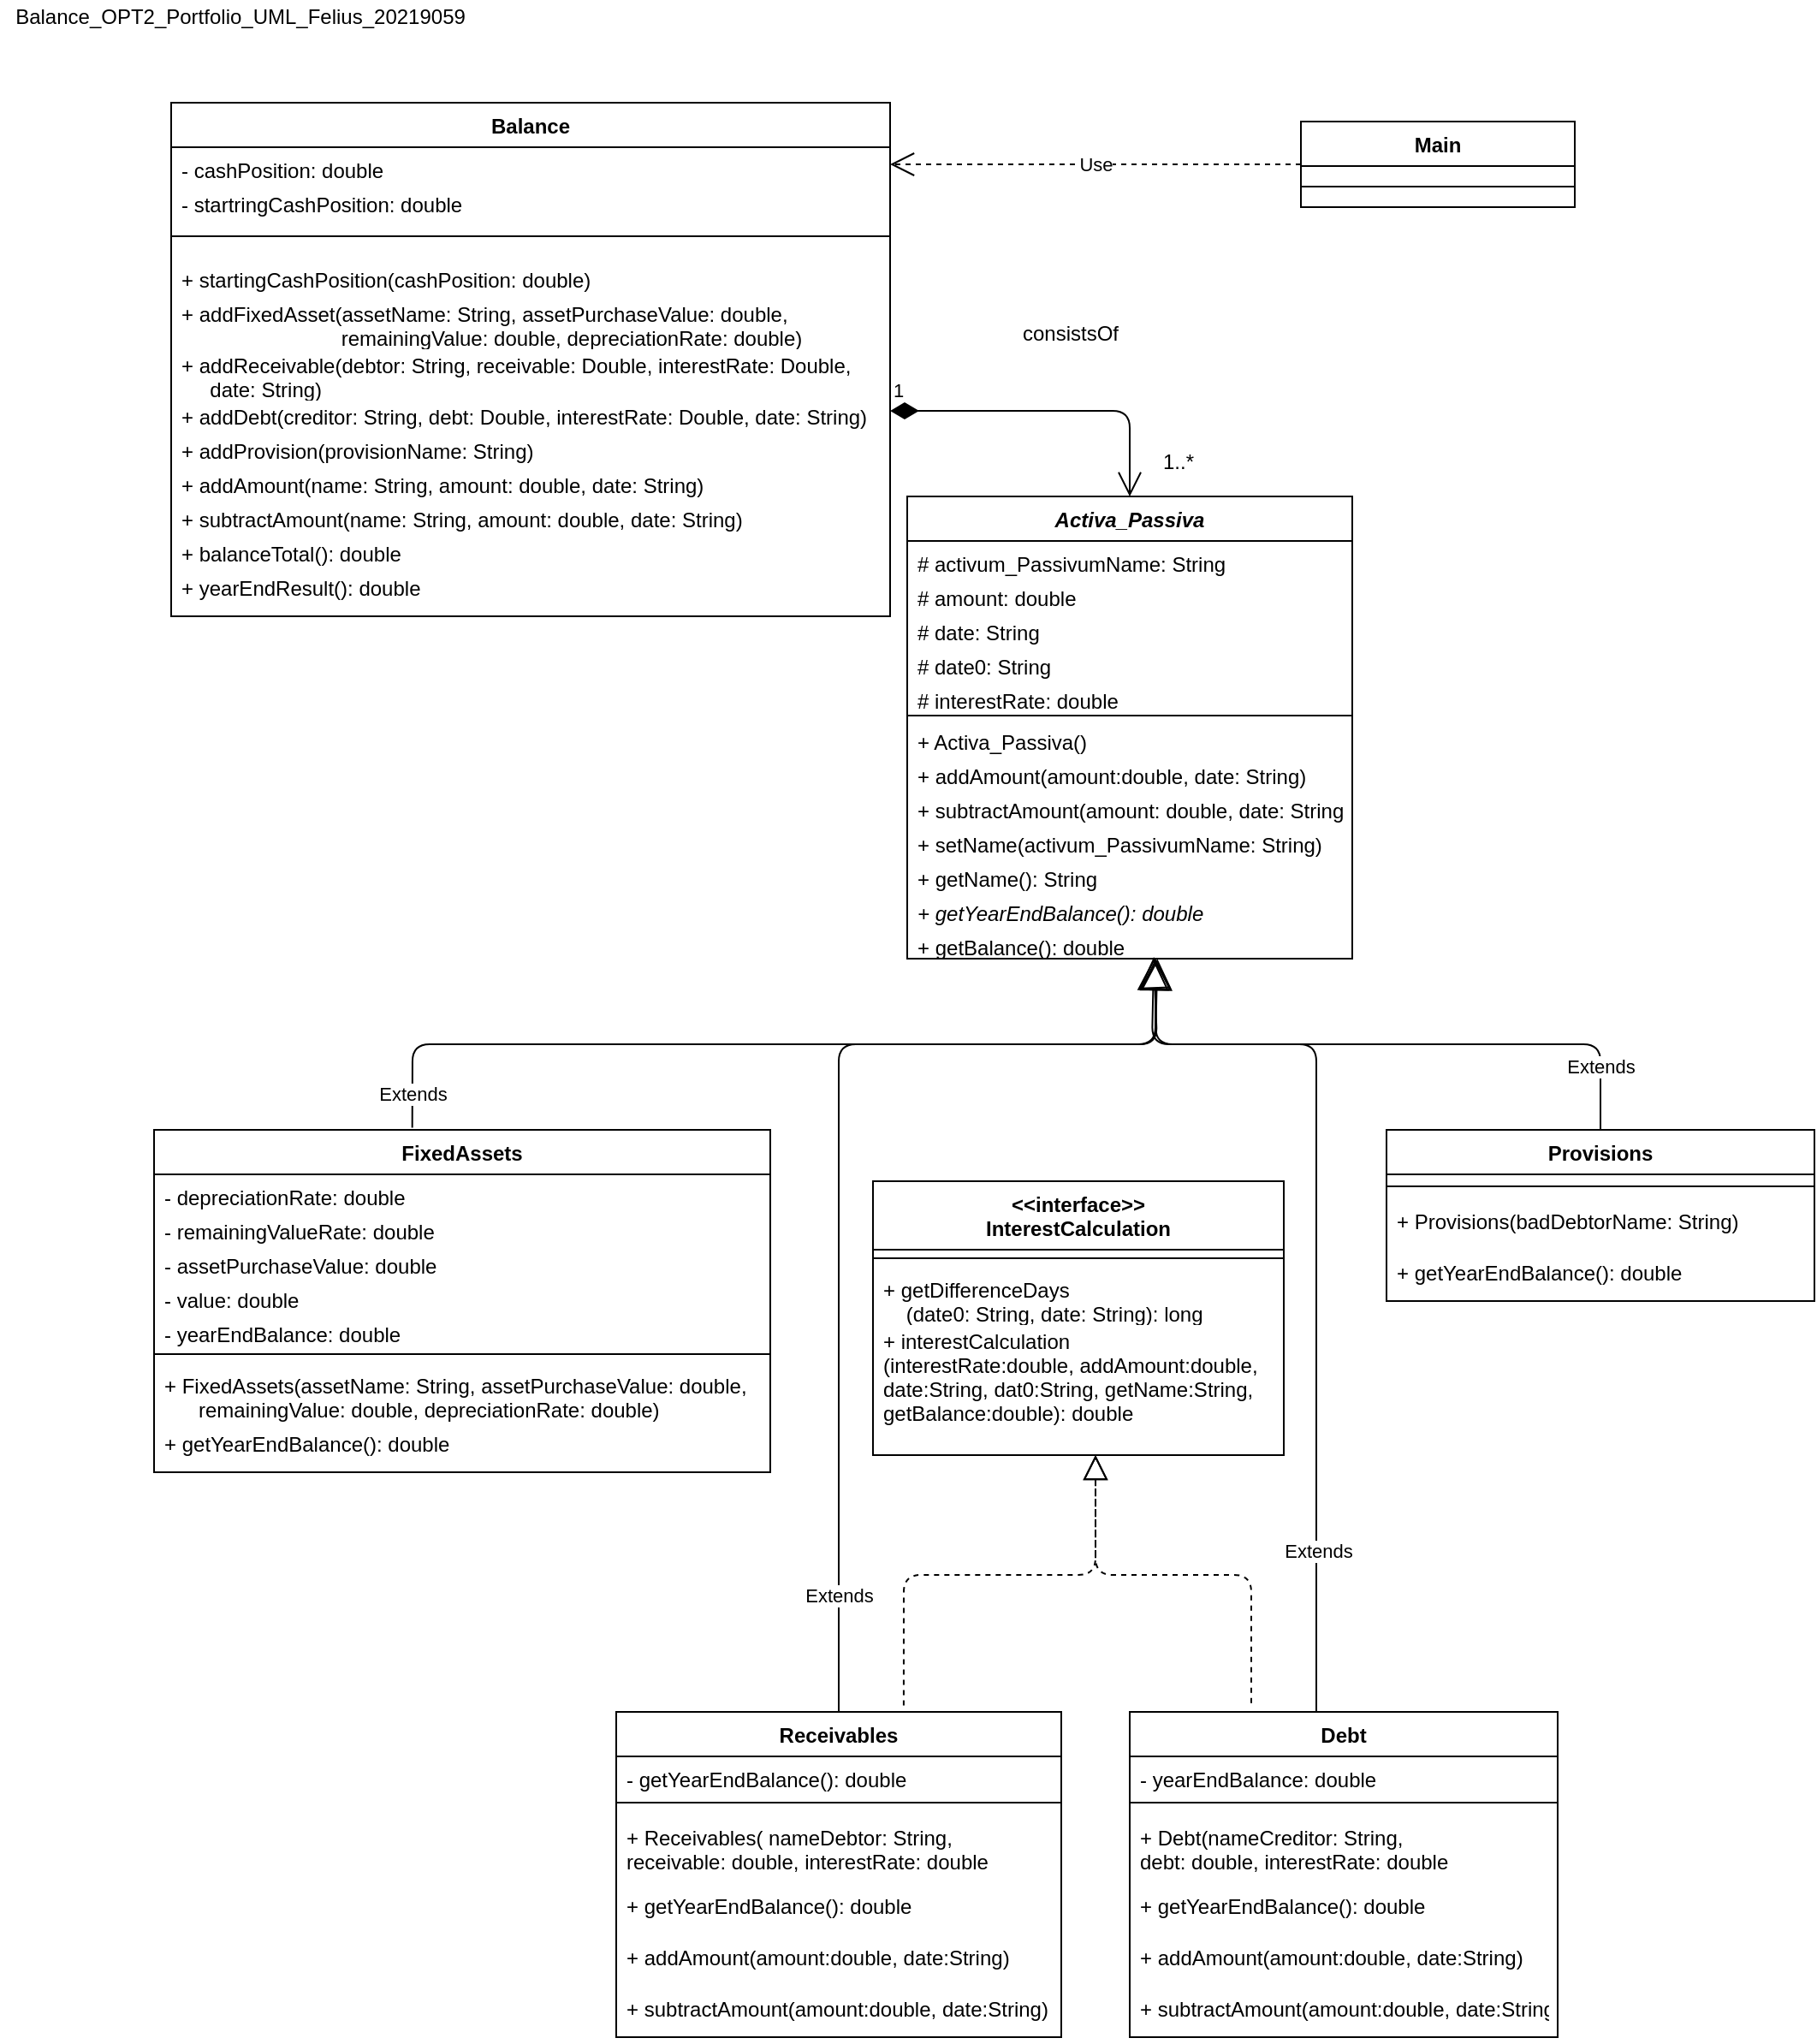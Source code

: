 <mxfile compressed="true" version="14.5.1" type="device"><diagram id="TGea9HWau37XkHUtcOBY" name="Page-1"><mxGraphModel dx="1069" dy="781" grid="1" gridSize="10" guides="1" tooltips="1" connect="1" arrows="1" fold="1" page="1" pageScale="1.7" pageWidth="827" pageHeight="1169" math="0" shadow="0"><root><mxCell id="0"/><mxCell id="1" parent="0"/><mxCell id="JWZrgMWVEKhAITZ-yP2O-1" value="Balance" style="swimlane;fontStyle=1;align=center;verticalAlign=top;childLayout=stackLayout;horizontal=1;startSize=26;horizontalStack=0;resizeParent=1;resizeParentMax=0;resizeLast=0;collapsible=1;marginBottom=0;" parent="1" vertex="1"><mxGeometry x="100" y="80" width="420" height="300" as="geometry"/></mxCell><mxCell id="JWZrgMWVEKhAITZ-yP2O-2" value="- cashPosition: double" style="text;strokeColor=none;fillColor=none;align=left;verticalAlign=top;spacingLeft=4;spacingRight=4;overflow=hidden;rotatable=0;points=[[0,0.5],[1,0.5]];portConstraint=eastwest;" parent="JWZrgMWVEKhAITZ-yP2O-1" vertex="1"><mxGeometry y="26" width="420" height="20" as="geometry"/></mxCell><mxCell id="Y6_XckBF_eRt2L43lbkV-5" value="- startringCashPosition: double" style="text;strokeColor=none;fillColor=none;align=left;verticalAlign=top;spacingLeft=4;spacingRight=4;overflow=hidden;rotatable=0;points=[[0,0.5],[1,0.5]];portConstraint=eastwest;" vertex="1" parent="JWZrgMWVEKhAITZ-yP2O-1"><mxGeometry y="46" width="420" height="20" as="geometry"/></mxCell><mxCell id="JWZrgMWVEKhAITZ-yP2O-3" value="" style="line;strokeWidth=1;fillColor=none;align=left;verticalAlign=middle;spacingTop=-1;spacingLeft=3;spacingRight=3;rotatable=0;labelPosition=right;points=[];portConstraint=eastwest;" parent="JWZrgMWVEKhAITZ-yP2O-1" vertex="1"><mxGeometry y="66" width="420" height="24" as="geometry"/></mxCell><mxCell id="RxFUFsNciQllNmeZRb2d-8" value="+ startingCashPosition(cashPosition: double)" style="text;strokeColor=none;fillColor=none;align=left;verticalAlign=top;spacingLeft=4;spacingRight=4;overflow=hidden;rotatable=0;points=[[0,0.5],[1,0.5]];portConstraint=eastwest;" parent="JWZrgMWVEKhAITZ-yP2O-1" vertex="1"><mxGeometry y="90" width="420" height="20" as="geometry"/></mxCell><mxCell id="JWZrgMWVEKhAITZ-yP2O-4" value="+ addFixedAsset(assetName: String, assetPurchaseValue: double, &#10;                            remainingValue: double, depreciationRate: double)" style="text;strokeColor=none;fillColor=none;align=left;verticalAlign=top;spacingLeft=4;spacingRight=4;overflow=hidden;rotatable=0;points=[[0,0.5],[1,0.5]];portConstraint=eastwest;" parent="JWZrgMWVEKhAITZ-yP2O-1" vertex="1"><mxGeometry y="110" width="420" height="30" as="geometry"/></mxCell><mxCell id="JWZrgMWVEKhAITZ-yP2O-48" value="+ addReceivable(debtor: String, receivable: Double, interestRate: Double, &#10;     date: String)" style="text;strokeColor=none;fillColor=none;align=left;verticalAlign=top;spacingLeft=4;spacingRight=4;overflow=hidden;rotatable=0;points=[[0,0.5],[1,0.5]];portConstraint=eastwest;" parent="JWZrgMWVEKhAITZ-yP2O-1" vertex="1"><mxGeometry y="140" width="420" height="30" as="geometry"/></mxCell><mxCell id="JWZrgMWVEKhAITZ-yP2O-49" value="+ addDebt(creditor: String, debt: Double, interestRate: Double, date: String)" style="text;strokeColor=none;fillColor=none;align=left;verticalAlign=top;spacingLeft=4;spacingRight=4;overflow=hidden;rotatable=0;points=[[0,0.5],[1,0.5]];portConstraint=eastwest;" parent="JWZrgMWVEKhAITZ-yP2O-1" vertex="1"><mxGeometry y="170" width="420" height="20" as="geometry"/></mxCell><mxCell id="JWZrgMWVEKhAITZ-yP2O-50" value="+ addProvision(provisionName: String)" style="text;strokeColor=none;fillColor=none;align=left;verticalAlign=top;spacingLeft=4;spacingRight=4;overflow=hidden;rotatable=0;points=[[0,0.5],[1,0.5]];portConstraint=eastwest;" parent="JWZrgMWVEKhAITZ-yP2O-1" vertex="1"><mxGeometry y="190" width="420" height="20" as="geometry"/></mxCell><mxCell id="JWZrgMWVEKhAITZ-yP2O-8" value="+ addAmount(name: String, amount: double, date: String)" style="text;strokeColor=none;fillColor=none;align=left;verticalAlign=top;spacingLeft=4;spacingRight=4;overflow=hidden;rotatable=0;points=[[0,0.5],[1,0.5]];portConstraint=eastwest;" parent="JWZrgMWVEKhAITZ-yP2O-1" vertex="1"><mxGeometry y="210" width="420" height="20" as="geometry"/></mxCell><mxCell id="pf_OSPfDTVbyEbArDYEv-2" value="+ subtractAmount(name: String, amount: double, date: String)" style="text;strokeColor=none;fillColor=none;align=left;verticalAlign=top;spacingLeft=4;spacingRight=4;overflow=hidden;rotatable=0;points=[[0,0.5],[1,0.5]];portConstraint=eastwest;" parent="JWZrgMWVEKhAITZ-yP2O-1" vertex="1"><mxGeometry y="230" width="420" height="20" as="geometry"/></mxCell><mxCell id="JWZrgMWVEKhAITZ-yP2O-5" value="+ balanceTotal(): double" style="text;strokeColor=none;fillColor=none;align=left;verticalAlign=top;spacingLeft=4;spacingRight=4;overflow=hidden;rotatable=0;points=[[0,0.5],[1,0.5]];portConstraint=eastwest;" parent="JWZrgMWVEKhAITZ-yP2O-1" vertex="1"><mxGeometry y="250" width="420" height="20" as="geometry"/></mxCell><mxCell id="RxFUFsNciQllNmeZRb2d-9" value="+ yearEndResult(): double" style="text;strokeColor=none;fillColor=none;align=left;verticalAlign=top;spacingLeft=4;spacingRight=4;overflow=hidden;rotatable=0;points=[[0,0.5],[1,0.5]];portConstraint=eastwest;" parent="JWZrgMWVEKhAITZ-yP2O-1" vertex="1"><mxGeometry y="270" width="420" height="30" as="geometry"/></mxCell><mxCell id="JWZrgMWVEKhAITZ-yP2O-9" value="FixedAssets" style="swimlane;fontStyle=1;align=center;verticalAlign=top;childLayout=stackLayout;horizontal=1;startSize=26;horizontalStack=0;resizeParent=1;resizeParentMax=0;resizeLast=0;collapsible=1;marginBottom=0;" parent="1" vertex="1"><mxGeometry x="90" y="680" width="360" height="200" as="geometry"/></mxCell><mxCell id="JWZrgMWVEKhAITZ-yP2O-14" value="- depreciationRate: double" style="text;strokeColor=none;fillColor=none;align=left;verticalAlign=top;spacingLeft=4;spacingRight=4;overflow=hidden;rotatable=0;points=[[0,0.5],[1,0.5]];portConstraint=eastwest;" parent="JWZrgMWVEKhAITZ-yP2O-9" vertex="1"><mxGeometry y="26" width="360" height="20" as="geometry"/></mxCell><mxCell id="JWZrgMWVEKhAITZ-yP2O-15" value="- remainingValueRate: double" style="text;strokeColor=none;fillColor=none;align=left;verticalAlign=top;spacingLeft=4;spacingRight=4;overflow=hidden;rotatable=0;points=[[0,0.5],[1,0.5]];portConstraint=eastwest;" parent="JWZrgMWVEKhAITZ-yP2O-9" vertex="1"><mxGeometry y="46" width="360" height="20" as="geometry"/></mxCell><mxCell id="BrwvkY1BcD5Ls9-VI9yJ-21" value="- assetPurchaseValue: double" style="text;strokeColor=none;fillColor=none;align=left;verticalAlign=top;spacingLeft=4;spacingRight=4;overflow=hidden;rotatable=0;points=[[0,0.5],[1,0.5]];portConstraint=eastwest;" parent="JWZrgMWVEKhAITZ-yP2O-9" vertex="1"><mxGeometry y="66" width="360" height="20" as="geometry"/></mxCell><mxCell id="pf_OSPfDTVbyEbArDYEv-7" value="- value: double" style="text;strokeColor=none;fillColor=none;align=left;verticalAlign=top;spacingLeft=4;spacingRight=4;overflow=hidden;rotatable=0;points=[[0,0.5],[1,0.5]];portConstraint=eastwest;" parent="JWZrgMWVEKhAITZ-yP2O-9" vertex="1"><mxGeometry y="86" width="360" height="20" as="geometry"/></mxCell><mxCell id="pf_OSPfDTVbyEbArDYEv-8" value="- yearEndBalance: double" style="text;strokeColor=none;fillColor=none;align=left;verticalAlign=top;spacingLeft=4;spacingRight=4;overflow=hidden;rotatable=0;points=[[0,0.5],[1,0.5]];portConstraint=eastwest;" parent="JWZrgMWVEKhAITZ-yP2O-9" vertex="1"><mxGeometry y="106" width="360" height="20" as="geometry"/></mxCell><mxCell id="JWZrgMWVEKhAITZ-yP2O-11" value="" style="line;strokeWidth=1;fillColor=none;align=left;verticalAlign=middle;spacingTop=-1;spacingLeft=3;spacingRight=3;rotatable=0;labelPosition=right;points=[];portConstraint=eastwest;" parent="JWZrgMWVEKhAITZ-yP2O-9" vertex="1"><mxGeometry y="126" width="360" height="10" as="geometry"/></mxCell><mxCell id="JWZrgMWVEKhAITZ-yP2O-12" value="+ FixedAssets(assetName: String, assetPurchaseValue: double,&#10;      remainingValue: double, depreciationRate: double)" style="text;strokeColor=none;fillColor=none;align=left;verticalAlign=top;spacingLeft=4;spacingRight=4;overflow=hidden;rotatable=0;points=[[0,0.5],[1,0.5]];portConstraint=eastwest;" parent="JWZrgMWVEKhAITZ-yP2O-9" vertex="1"><mxGeometry y="136" width="360" height="34" as="geometry"/></mxCell><mxCell id="pf_OSPfDTVbyEbArDYEv-9" value="+ getYearEndBalance(): double" style="text;strokeColor=none;fillColor=none;align=left;verticalAlign=top;spacingLeft=4;spacingRight=4;overflow=hidden;rotatable=0;points=[[0,0.5],[1,0.5]];portConstraint=eastwest;" parent="JWZrgMWVEKhAITZ-yP2O-9" vertex="1"><mxGeometry y="170" width="360" height="30" as="geometry"/></mxCell><mxCell id="JWZrgMWVEKhAITZ-yP2O-16" value="Extends" style="endArrow=block;endSize=16;endFill=0;html=1;entryX=0.558;entryY=1;entryDx=0;entryDy=0;entryPerimeter=0;exitX=0.419;exitY=-0.006;exitDx=0;exitDy=0;exitPerimeter=0;" parent="1" source="JWZrgMWVEKhAITZ-yP2O-9" target="RxFUFsNciQllNmeZRb2d-5" edge="1"><mxGeometry x="-0.924" width="160" relative="1" as="geometry"><mxPoint x="705" y="557.78" as="sourcePoint"/><mxPoint x="674.54" y="600.99" as="targetPoint"/><Array as="points"><mxPoint x="241" y="630"/><mxPoint x="675" y="630"/></Array><mxPoint as="offset"/></mxGeometry></mxCell><mxCell id="JWZrgMWVEKhAITZ-yP2O-18" value="consistsOf" style="text;html=1;align=center;verticalAlign=middle;resizable=0;points=[];autosize=1;" parent="1" vertex="1"><mxGeometry x="590" y="205" width="70" height="20" as="geometry"/></mxCell><mxCell id="JWZrgMWVEKhAITZ-yP2O-23" value="Receivables" style="swimlane;fontStyle=1;align=center;verticalAlign=top;childLayout=stackLayout;horizontal=1;startSize=26;horizontalStack=0;resizeParent=1;resizeParentMax=0;resizeLast=0;collapsible=1;marginBottom=0;" parent="1" vertex="1"><mxGeometry x="360" y="1020" width="260" height="190" as="geometry"/></mxCell><mxCell id="pf_OSPfDTVbyEbArDYEv-3" value="- getYearEndBalance(): double" style="text;strokeColor=none;fillColor=none;align=left;verticalAlign=top;spacingLeft=4;spacingRight=4;overflow=hidden;rotatable=0;points=[[0,0.5],[1,0.5]];portConstraint=eastwest;" parent="JWZrgMWVEKhAITZ-yP2O-23" vertex="1"><mxGeometry y="26" width="260" height="20" as="geometry"/></mxCell><mxCell id="JWZrgMWVEKhAITZ-yP2O-25" value="" style="line;strokeWidth=1;fillColor=none;align=left;verticalAlign=middle;spacingTop=-1;spacingLeft=3;spacingRight=3;rotatable=0;labelPosition=right;points=[];portConstraint=eastwest;" parent="JWZrgMWVEKhAITZ-yP2O-23" vertex="1"><mxGeometry y="46" width="260" height="14" as="geometry"/></mxCell><mxCell id="JWZrgMWVEKhAITZ-yP2O-26" value="+ Receivables( nameDebtor: String, &#10;receivable: double, interestRate: double" style="text;strokeColor=none;fillColor=none;align=left;verticalAlign=top;spacingLeft=4;spacingRight=4;overflow=hidden;rotatable=0;points=[[0,0.5],[1,0.5]];portConstraint=eastwest;" parent="JWZrgMWVEKhAITZ-yP2O-23" vertex="1"><mxGeometry y="60" width="260" height="40" as="geometry"/></mxCell><mxCell id="BrwvkY1BcD5Ls9-VI9yJ-18" value="+ getYearEndBalance(): double" style="text;strokeColor=none;fillColor=none;align=left;verticalAlign=top;spacingLeft=4;spacingRight=4;overflow=hidden;rotatable=0;points=[[0,0.5],[1,0.5]];portConstraint=eastwest;" parent="JWZrgMWVEKhAITZ-yP2O-23" vertex="1"><mxGeometry y="100" width="260" height="30" as="geometry"/></mxCell><mxCell id="Y6_XckBF_eRt2L43lbkV-9" value="+ addAmount(amount:double, date:String)" style="text;strokeColor=none;fillColor=none;align=left;verticalAlign=top;spacingLeft=4;spacingRight=4;overflow=hidden;rotatable=0;points=[[0,0.5],[1,0.5]];portConstraint=eastwest;" vertex="1" parent="JWZrgMWVEKhAITZ-yP2O-23"><mxGeometry y="130" width="260" height="30" as="geometry"/></mxCell><mxCell id="Y6_XckBF_eRt2L43lbkV-10" value="+ subtractAmount(amount:double, date:String)" style="text;strokeColor=none;fillColor=none;align=left;verticalAlign=top;spacingLeft=4;spacingRight=4;overflow=hidden;rotatable=0;points=[[0,0.5],[1,0.5]];portConstraint=eastwest;" vertex="1" parent="JWZrgMWVEKhAITZ-yP2O-23"><mxGeometry y="160" width="260" height="30" as="geometry"/></mxCell><mxCell id="JWZrgMWVEKhAITZ-yP2O-28" value="Debt" style="swimlane;fontStyle=1;align=center;verticalAlign=top;childLayout=stackLayout;horizontal=1;startSize=26;horizontalStack=0;resizeParent=1;resizeParentMax=0;resizeLast=0;collapsible=1;marginBottom=0;" parent="1" vertex="1"><mxGeometry x="660" y="1020" width="250" height="190" as="geometry"/></mxCell><mxCell id="pf_OSPfDTVbyEbArDYEv-14" value="- yearEndBalance: double" style="text;strokeColor=none;fillColor=none;align=left;verticalAlign=top;spacingLeft=4;spacingRight=4;overflow=hidden;rotatable=0;points=[[0,0.5],[1,0.5]];portConstraint=eastwest;" parent="JWZrgMWVEKhAITZ-yP2O-28" vertex="1"><mxGeometry y="26" width="250" height="20" as="geometry"/></mxCell><mxCell id="JWZrgMWVEKhAITZ-yP2O-30" value="" style="line;strokeWidth=1;fillColor=none;align=left;verticalAlign=middle;spacingTop=-1;spacingLeft=3;spacingRight=3;rotatable=0;labelPosition=right;points=[];portConstraint=eastwest;" parent="JWZrgMWVEKhAITZ-yP2O-28" vertex="1"><mxGeometry y="46" width="250" height="14" as="geometry"/></mxCell><mxCell id="JWZrgMWVEKhAITZ-yP2O-31" value="+ Debt(nameCreditor: String, &#10;debt: double, interestRate: double" style="text;strokeColor=none;fillColor=none;align=left;verticalAlign=top;spacingLeft=4;spacingRight=4;overflow=hidden;rotatable=0;points=[[0,0.5],[1,0.5]];portConstraint=eastwest;" parent="JWZrgMWVEKhAITZ-yP2O-28" vertex="1"><mxGeometry y="60" width="250" height="40" as="geometry"/></mxCell><mxCell id="pf_OSPfDTVbyEbArDYEv-18" value="+ getYearEndBalance(): double" style="text;strokeColor=none;fillColor=none;align=left;verticalAlign=top;spacingLeft=4;spacingRight=4;overflow=hidden;rotatable=0;points=[[0,0.5],[1,0.5]];portConstraint=eastwest;" parent="JWZrgMWVEKhAITZ-yP2O-28" vertex="1"><mxGeometry y="100" width="250" height="30" as="geometry"/></mxCell><mxCell id="Y6_XckBF_eRt2L43lbkV-12" value="+ addAmount(amount:double, date:String)" style="text;strokeColor=none;fillColor=none;align=left;verticalAlign=top;spacingLeft=4;spacingRight=4;overflow=hidden;rotatable=0;points=[[0,0.5],[1,0.5]];portConstraint=eastwest;" vertex="1" parent="JWZrgMWVEKhAITZ-yP2O-28"><mxGeometry y="130" width="250" height="30" as="geometry"/></mxCell><mxCell id="Y6_XckBF_eRt2L43lbkV-11" value="+ subtractAmount(amount:double, date:String)" style="text;strokeColor=none;fillColor=none;align=left;verticalAlign=top;spacingLeft=4;spacingRight=4;overflow=hidden;rotatable=0;points=[[0,0.5],[1,0.5]];portConstraint=eastwest;" vertex="1" parent="JWZrgMWVEKhAITZ-yP2O-28"><mxGeometry y="160" width="250" height="30" as="geometry"/></mxCell><mxCell id="JWZrgMWVEKhAITZ-yP2O-33" value="Provisions" style="swimlane;fontStyle=1;align=center;verticalAlign=top;childLayout=stackLayout;horizontal=1;startSize=26;horizontalStack=0;resizeParent=1;resizeParentMax=0;resizeLast=0;collapsible=1;marginBottom=0;" parent="1" vertex="1"><mxGeometry x="810" y="680" width="250" height="100" as="geometry"/></mxCell><mxCell id="JWZrgMWVEKhAITZ-yP2O-35" value="" style="line;strokeWidth=1;fillColor=none;align=left;verticalAlign=middle;spacingTop=-1;spacingLeft=3;spacingRight=3;rotatable=0;labelPosition=right;points=[];portConstraint=eastwest;" parent="JWZrgMWVEKhAITZ-yP2O-33" vertex="1"><mxGeometry y="26" width="250" height="14" as="geometry"/></mxCell><mxCell id="JWZrgMWVEKhAITZ-yP2O-36" value="+ Provisions(badDebtorName: String)" style="text;strokeColor=none;fillColor=none;align=left;verticalAlign=top;spacingLeft=4;spacingRight=4;overflow=hidden;rotatable=0;points=[[0,0.5],[1,0.5]];portConstraint=eastwest;" parent="JWZrgMWVEKhAITZ-yP2O-33" vertex="1"><mxGeometry y="40" width="250" height="30" as="geometry"/></mxCell><mxCell id="pf_OSPfDTVbyEbArDYEv-26" value="+ getYearEndBalance(): double" style="text;strokeColor=none;fillColor=none;align=left;verticalAlign=top;spacingLeft=4;spacingRight=4;overflow=hidden;rotatable=0;points=[[0,0.5],[1,0.5]];portConstraint=eastwest;" parent="JWZrgMWVEKhAITZ-yP2O-33" vertex="1"><mxGeometry y="70" width="250" height="30" as="geometry"/></mxCell><mxCell id="JWZrgMWVEKhAITZ-yP2O-37" value="Extends" style="endArrow=block;endSize=16;endFill=0;html=1;exitX=0.5;exitY=0;exitDx=0;exitDy=0;entryX=0.554;entryY=0.95;entryDx=0;entryDy=0;entryPerimeter=0;" parent="1" source="JWZrgMWVEKhAITZ-yP2O-23" edge="1" target="RxFUFsNciQllNmeZRb2d-5"><mxGeometry x="-0.781" width="160" relative="1" as="geometry"><mxPoint x="497" y="980" as="sourcePoint"/><mxPoint x="676" y="600" as="targetPoint"/><Array as="points"><mxPoint x="490" y="630"/><mxPoint x="676" y="630"/></Array><mxPoint as="offset"/></mxGeometry></mxCell><mxCell id="JWZrgMWVEKhAITZ-yP2O-38" value="Extends" style="endArrow=block;endSize=16;endFill=0;html=1;exitX=0.436;exitY=0;exitDx=0;exitDy=0;entryX=0.554;entryY=1;entryDx=0;entryDy=0;entryPerimeter=0;exitPerimeter=0;" parent="1" source="JWZrgMWVEKhAITZ-yP2O-28" target="RxFUFsNciQllNmeZRb2d-5" edge="1"><mxGeometry x="-0.649" y="-1" width="160" relative="1" as="geometry"><mxPoint x="566.04" y="647.78" as="sourcePoint"/><mxPoint x="672.46" y="603" as="targetPoint"/><Array as="points"><mxPoint x="769" y="630"/><mxPoint x="673" y="630"/></Array><mxPoint as="offset"/></mxGeometry></mxCell><mxCell id="JWZrgMWVEKhAITZ-yP2O-40" value="Extends" style="endArrow=block;endSize=16;endFill=0;html=1;exitX=0.5;exitY=0;exitDx=0;exitDy=0;entryX=0.562;entryY=1;entryDx=0;entryDy=0;entryPerimeter=0;" parent="1" source="JWZrgMWVEKhAITZ-yP2O-33" target="RxFUFsNciQllNmeZRb2d-5" edge="1"><mxGeometry x="-0.793" width="160" relative="1" as="geometry"><mxPoint x="935.04" y="617.782" as="sourcePoint"/><mxPoint x="674.54" y="602.01" as="targetPoint"/><Array as="points"><mxPoint x="935" y="630"/><mxPoint x="675" y="630"/></Array><mxPoint as="offset"/></mxGeometry></mxCell><mxCell id="JWZrgMWVEKhAITZ-yP2O-42" value="Balance_OPT2_Portfolio_UML_Felius_20219059" style="text;html=1;align=center;verticalAlign=middle;resizable=0;points=[];autosize=1;" parent="1" vertex="1"><mxGeometry y="20" width="280" height="20" as="geometry"/></mxCell><mxCell id="BrwvkY1BcD5Ls9-VI9yJ-1" value="Activa_Passiva" style="swimlane;fontStyle=3;align=center;verticalAlign=top;childLayout=stackLayout;horizontal=1;startSize=26;horizontalStack=0;resizeParent=1;resizeParentMax=0;resizeLast=0;collapsible=1;marginBottom=0;" parent="1" vertex="1"><mxGeometry x="530" y="310" width="260" height="270" as="geometry"><mxRectangle x="480" y="300" width="120" height="26" as="alternateBounds"/></mxGeometry></mxCell><mxCell id="RxFUFsNciQllNmeZRb2d-3" value="# activum_PassivumName: String" style="text;strokeColor=none;fillColor=none;align=left;verticalAlign=top;spacingLeft=4;spacingRight=4;overflow=hidden;rotatable=0;points=[[0,0.5],[1,0.5]];portConstraint=eastwest;" parent="BrwvkY1BcD5Ls9-VI9yJ-1" vertex="1"><mxGeometry y="26" width="260" height="20" as="geometry"/></mxCell><mxCell id="RxFUFsNciQllNmeZRb2d-4" value="# amount: double" style="text;strokeColor=none;fillColor=none;align=left;verticalAlign=top;spacingLeft=4;spacingRight=4;overflow=hidden;rotatable=0;points=[[0,0.5],[1,0.5]];portConstraint=eastwest;" parent="BrwvkY1BcD5Ls9-VI9yJ-1" vertex="1"><mxGeometry y="46" width="260" height="20" as="geometry"/></mxCell><mxCell id="Y6_XckBF_eRt2L43lbkV-1" value="# date: String" style="text;strokeColor=none;fillColor=none;align=left;verticalAlign=top;spacingLeft=4;spacingRight=4;overflow=hidden;rotatable=0;points=[[0,0.5],[1,0.5]];portConstraint=eastwest;" vertex="1" parent="BrwvkY1BcD5Ls9-VI9yJ-1"><mxGeometry y="66" width="260" height="20" as="geometry"/></mxCell><mxCell id="Y6_XckBF_eRt2L43lbkV-4" value="# date0: String" style="text;strokeColor=none;fillColor=none;align=left;verticalAlign=top;spacingLeft=4;spacingRight=4;overflow=hidden;rotatable=0;points=[[0,0.5],[1,0.5]];portConstraint=eastwest;" vertex="1" parent="BrwvkY1BcD5Ls9-VI9yJ-1"><mxGeometry y="86" width="260" height="20" as="geometry"/></mxCell><mxCell id="Y6_XckBF_eRt2L43lbkV-2" value="# interestRate: double" style="text;strokeColor=none;fillColor=none;align=left;verticalAlign=top;spacingLeft=4;spacingRight=4;overflow=hidden;rotatable=0;points=[[0,0.5],[1,0.5]];portConstraint=eastwest;" vertex="1" parent="BrwvkY1BcD5Ls9-VI9yJ-1"><mxGeometry y="106" width="260" height="20" as="geometry"/></mxCell><mxCell id="BrwvkY1BcD5Ls9-VI9yJ-3" value="" style="line;strokeWidth=1;fillColor=none;align=left;verticalAlign=middle;spacingTop=-1;spacingLeft=3;spacingRight=3;rotatable=0;labelPosition=right;points=[];portConstraint=eastwest;" parent="BrwvkY1BcD5Ls9-VI9yJ-1" vertex="1"><mxGeometry y="126" width="260" height="4" as="geometry"/></mxCell><mxCell id="pf_OSPfDTVbyEbArDYEv-12" value="+ Activa_Passiva()" style="text;strokeColor=none;fillColor=none;align=left;verticalAlign=top;spacingLeft=4;spacingRight=4;overflow=hidden;rotatable=0;points=[[0,0.5],[1,0.5]];portConstraint=eastwest;" parent="BrwvkY1BcD5Ls9-VI9yJ-1" vertex="1"><mxGeometry y="130" width="260" height="20" as="geometry"/></mxCell><mxCell id="BrwvkY1BcD5Ls9-VI9yJ-9" value="+ addAmount(amount:double, date: String)&#10;" style="text;strokeColor=none;fillColor=none;align=left;verticalAlign=top;spacingLeft=4;spacingRight=4;overflow=hidden;rotatable=0;points=[[0,0.5],[1,0.5]];portConstraint=eastwest;" parent="BrwvkY1BcD5Ls9-VI9yJ-1" vertex="1"><mxGeometry y="150" width="260" height="20" as="geometry"/></mxCell><mxCell id="BrwvkY1BcD5Ls9-VI9yJ-10" value="+ subtractAmount(amount: double, date: String)" style="text;strokeColor=none;fillColor=none;align=left;verticalAlign=top;spacingLeft=4;spacingRight=4;overflow=hidden;rotatable=0;points=[[0,0.5],[1,0.5]];portConstraint=eastwest;" parent="BrwvkY1BcD5Ls9-VI9yJ-1" vertex="1"><mxGeometry y="170" width="260" height="20" as="geometry"/></mxCell><mxCell id="BrwvkY1BcD5Ls9-VI9yJ-5" value="+ setName(activum_PassivumName: String)" style="text;strokeColor=none;fillColor=none;align=left;verticalAlign=top;spacingLeft=4;spacingRight=4;overflow=hidden;rotatable=0;points=[[0,0.5],[1,0.5]];portConstraint=eastwest;fontStyle=0" parent="BrwvkY1BcD5Ls9-VI9yJ-1" vertex="1"><mxGeometry y="190" width="260" height="20" as="geometry"/></mxCell><mxCell id="pf_OSPfDTVbyEbArDYEv-11" value="+ getName(): String" style="text;strokeColor=none;fillColor=none;align=left;verticalAlign=top;spacingLeft=4;spacingRight=4;overflow=hidden;rotatable=0;points=[[0,0.5],[1,0.5]];portConstraint=eastwest;fontStyle=0" parent="BrwvkY1BcD5Ls9-VI9yJ-1" vertex="1"><mxGeometry y="210" width="260" height="20" as="geometry"/></mxCell><mxCell id="BrwvkY1BcD5Ls9-VI9yJ-4" value="+ getYearEndBalance(): double" style="text;strokeColor=none;fillColor=none;align=left;verticalAlign=top;spacingLeft=4;spacingRight=4;overflow=hidden;rotatable=0;points=[[0,0.5],[1,0.5]];portConstraint=eastwest;fontStyle=2" parent="BrwvkY1BcD5Ls9-VI9yJ-1" vertex="1"><mxGeometry y="230" width="260" height="20" as="geometry"/></mxCell><mxCell id="RxFUFsNciQllNmeZRb2d-5" value="+ getBalance(): double" style="text;strokeColor=none;fillColor=none;align=left;verticalAlign=top;spacingLeft=4;spacingRight=4;overflow=hidden;rotatable=0;points=[[0,0.5],[1,0.5]];portConstraint=eastwest;fontStyle=0" parent="BrwvkY1BcD5Ls9-VI9yJ-1" vertex="1"><mxGeometry y="250" width="260" height="20" as="geometry"/></mxCell><mxCell id="_fWY2-OlE0IKCw78Q9Ch-1" value="Main" style="swimlane;fontStyle=1;align=center;verticalAlign=top;childLayout=stackLayout;horizontal=1;startSize=26;horizontalStack=0;resizeParent=1;resizeParentMax=0;resizeLast=0;collapsible=1;marginBottom=0;" parent="1" vertex="1"><mxGeometry x="760" y="91" width="160" height="50" as="geometry"/></mxCell><mxCell id="_fWY2-OlE0IKCw78Q9Ch-3" value="" style="line;strokeWidth=1;fillColor=none;align=left;verticalAlign=middle;spacingTop=-1;spacingLeft=3;spacingRight=3;rotatable=0;labelPosition=right;points=[];portConstraint=eastwest;" parent="_fWY2-OlE0IKCw78Q9Ch-1" vertex="1"><mxGeometry y="26" width="160" height="24" as="geometry"/></mxCell><mxCell id="RxFUFsNciQllNmeZRb2d-10" value="1" style="endArrow=open;html=1;endSize=12;startArrow=diamondThin;startSize=14;startFill=1;edgeStyle=orthogonalEdgeStyle;align=left;verticalAlign=bottom;exitX=1;exitY=0.5;exitDx=0;exitDy=0;" parent="1" source="JWZrgMWVEKhAITZ-yP2O-49" target="BrwvkY1BcD5Ls9-VI9yJ-1" edge="1"><mxGeometry x="-1" y="3" relative="1" as="geometry"><mxPoint x="470" y="490" as="sourcePoint"/><mxPoint x="630" y="490" as="targetPoint"/></mxGeometry></mxCell><mxCell id="RxFUFsNciQllNmeZRb2d-11" value="Use" style="endArrow=open;endSize=12;dashed=1;html=1;exitX=0;exitY=0.5;exitDx=0;exitDy=0;entryX=1;entryY=0.5;entryDx=0;entryDy=0;" parent="1" source="_fWY2-OlE0IKCw78Q9Ch-1" target="JWZrgMWVEKhAITZ-yP2O-2" edge="1"><mxGeometry width="160" relative="1" as="geometry"><mxPoint x="530" y="530" as="sourcePoint"/><mxPoint x="690" y="530" as="targetPoint"/></mxGeometry></mxCell><mxCell id="5FkbTSnCD-9hGP2NEjOb-1" value="&lt;&lt;interface&gt;&gt;&#10;InterestCalculation" style="swimlane;fontStyle=1;align=center;verticalAlign=top;childLayout=stackLayout;horizontal=1;startSize=40;horizontalStack=0;resizeParent=1;resizeParentMax=0;resizeLast=0;collapsible=1;marginBottom=0;" parent="1" vertex="1"><mxGeometry x="510" y="710" width="240" height="160" as="geometry"><mxRectangle x="560" y="800" width="140" height="30" as="alternateBounds"/></mxGeometry></mxCell><mxCell id="5FkbTSnCD-9hGP2NEjOb-3" value="" style="line;strokeWidth=1;fillColor=none;align=left;verticalAlign=middle;spacingTop=-1;spacingLeft=3;spacingRight=3;rotatable=0;labelPosition=right;points=[];portConstraint=eastwest;" parent="5FkbTSnCD-9hGP2NEjOb-1" vertex="1"><mxGeometry y="40" width="240" height="10" as="geometry"/></mxCell><mxCell id="5FkbTSnCD-9hGP2NEjOb-4" value="+ getDifferenceDays&#10;    (date0: String, date: String): long" style="text;strokeColor=none;fillColor=none;align=left;verticalAlign=top;spacingLeft=4;spacingRight=4;overflow=hidden;rotatable=0;points=[[0,0.5],[1,0.5]];portConstraint=eastwest;" parent="5FkbTSnCD-9hGP2NEjOb-1" vertex="1"><mxGeometry y="50" width="240" height="30" as="geometry"/></mxCell><mxCell id="Y6_XckBF_eRt2L43lbkV-3" value="+ interestCalculation &#10;(interestRate:double, addAmount:double, &#10;date:String, dat0:String, getName:String, &#10;getBalance:double): double&#10;" style="text;strokeColor=none;fillColor=none;align=left;verticalAlign=top;spacingLeft=4;spacingRight=4;overflow=hidden;rotatable=0;points=[[0,0.5],[1,0.5]];portConstraint=eastwest;" vertex="1" parent="5FkbTSnCD-9hGP2NEjOb-1"><mxGeometry y="80" width="240" height="80" as="geometry"/></mxCell><mxCell id="5FkbTSnCD-9hGP2NEjOb-5" value="" style="endArrow=block;dashed=1;endFill=0;endSize=12;html=1;exitX=0.646;exitY=-0.02;exitDx=0;exitDy=0;exitPerimeter=0;" parent="1" source="JWZrgMWVEKhAITZ-yP2O-23" edge="1"><mxGeometry width="160" relative="1" as="geometry"><mxPoint x="490" y="1040" as="sourcePoint"/><mxPoint x="640" y="870" as="targetPoint"/><Array as="points"><mxPoint x="528" y="940"/><mxPoint x="640" y="940"/></Array></mxGeometry></mxCell><mxCell id="5FkbTSnCD-9hGP2NEjOb-6" value="" style="endArrow=block;dashed=1;endFill=0;endSize=12;html=1;exitX=0.284;exitY=-0.027;exitDx=0;exitDy=0;exitPerimeter=0;" parent="1" source="JWZrgMWVEKhAITZ-yP2O-28" edge="1"><mxGeometry width="160" relative="1" as="geometry"><mxPoint x="490" y="1040" as="sourcePoint"/><mxPoint x="640" y="870" as="targetPoint"/><Array as="points"><mxPoint x="731" y="940"/><mxPoint x="640" y="940"/></Array></mxGeometry></mxCell><mxCell id="Y6_XckBF_eRt2L43lbkV-6" value="1..*" style="text;html=1;resizable=0;autosize=1;align=center;verticalAlign=middle;points=[];fillColor=none;strokeColor=none;rounded=0;" vertex="1" parent="1"><mxGeometry x="673" y="280" width="30" height="20" as="geometry"/></mxCell></root></mxGraphModel></diagram></mxfile>